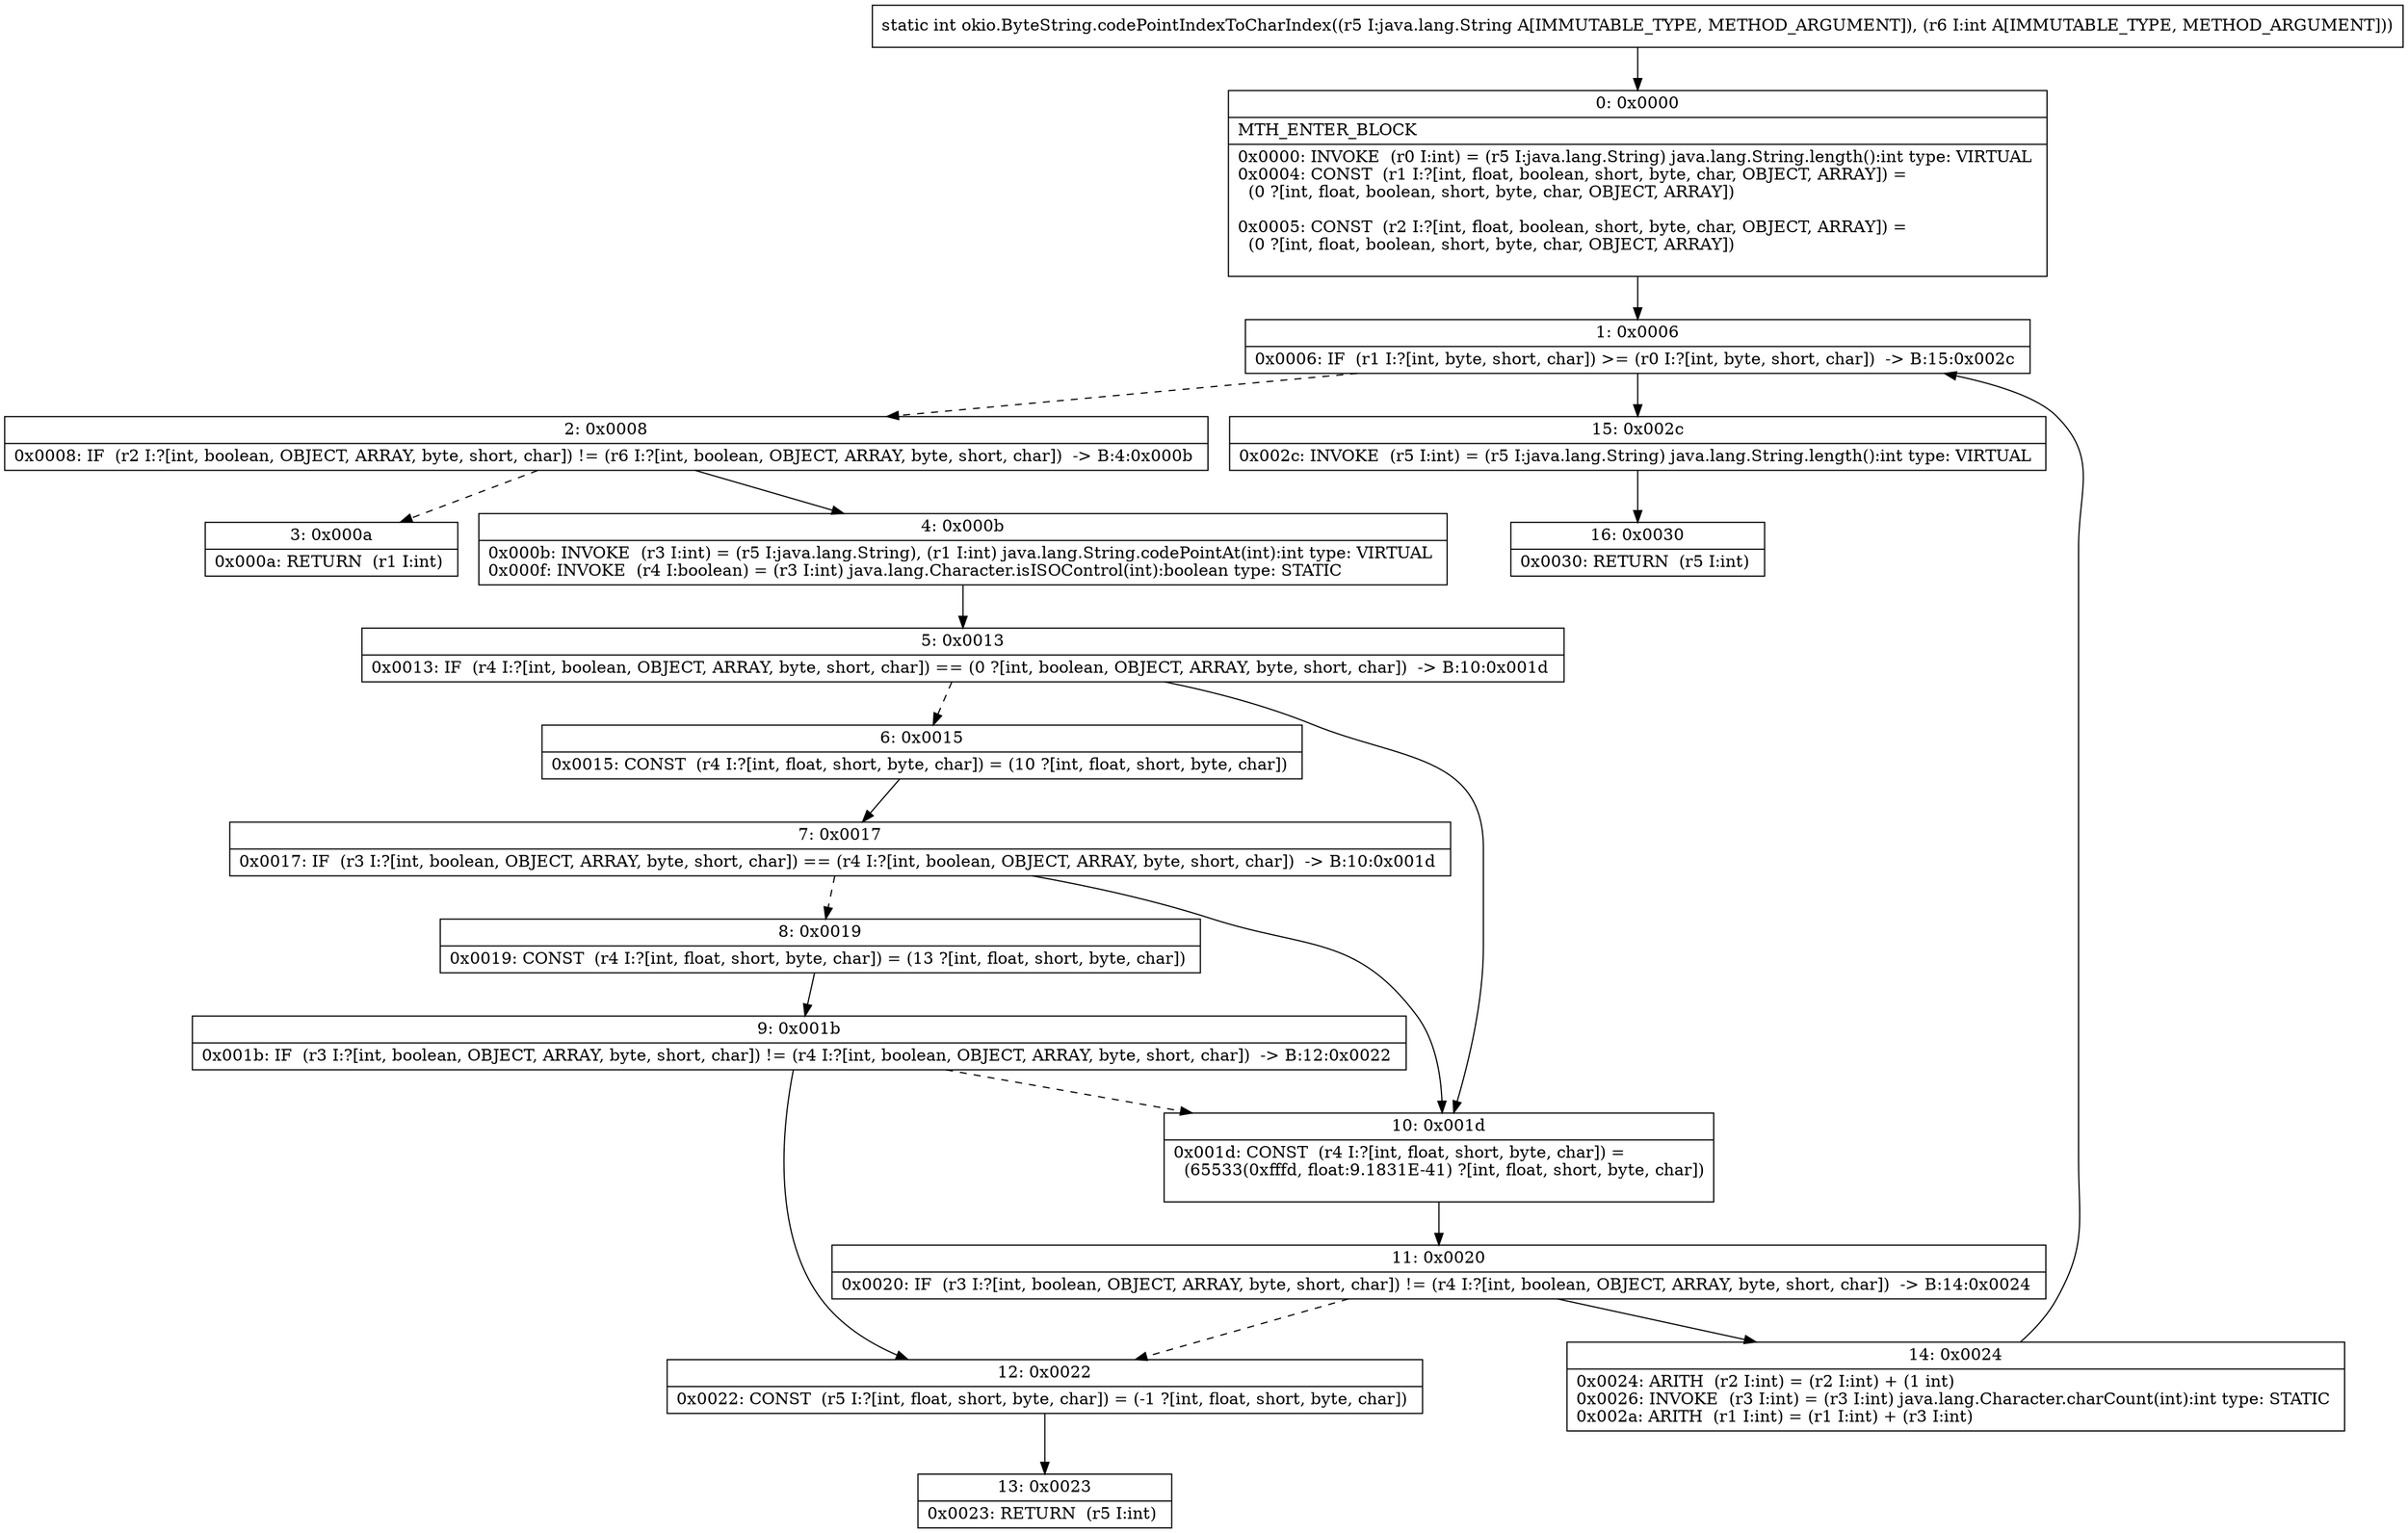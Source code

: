 digraph "CFG forokio.ByteString.codePointIndexToCharIndex(Ljava\/lang\/String;I)I" {
Node_0 [shape=record,label="{0\:\ 0x0000|MTH_ENTER_BLOCK\l|0x0000: INVOKE  (r0 I:int) = (r5 I:java.lang.String) java.lang.String.length():int type: VIRTUAL \l0x0004: CONST  (r1 I:?[int, float, boolean, short, byte, char, OBJECT, ARRAY]) = \l  (0 ?[int, float, boolean, short, byte, char, OBJECT, ARRAY])\l \l0x0005: CONST  (r2 I:?[int, float, boolean, short, byte, char, OBJECT, ARRAY]) = \l  (0 ?[int, float, boolean, short, byte, char, OBJECT, ARRAY])\l \l}"];
Node_1 [shape=record,label="{1\:\ 0x0006|0x0006: IF  (r1 I:?[int, byte, short, char]) \>= (r0 I:?[int, byte, short, char])  \-\> B:15:0x002c \l}"];
Node_2 [shape=record,label="{2\:\ 0x0008|0x0008: IF  (r2 I:?[int, boolean, OBJECT, ARRAY, byte, short, char]) != (r6 I:?[int, boolean, OBJECT, ARRAY, byte, short, char])  \-\> B:4:0x000b \l}"];
Node_3 [shape=record,label="{3\:\ 0x000a|0x000a: RETURN  (r1 I:int) \l}"];
Node_4 [shape=record,label="{4\:\ 0x000b|0x000b: INVOKE  (r3 I:int) = (r5 I:java.lang.String), (r1 I:int) java.lang.String.codePointAt(int):int type: VIRTUAL \l0x000f: INVOKE  (r4 I:boolean) = (r3 I:int) java.lang.Character.isISOControl(int):boolean type: STATIC \l}"];
Node_5 [shape=record,label="{5\:\ 0x0013|0x0013: IF  (r4 I:?[int, boolean, OBJECT, ARRAY, byte, short, char]) == (0 ?[int, boolean, OBJECT, ARRAY, byte, short, char])  \-\> B:10:0x001d \l}"];
Node_6 [shape=record,label="{6\:\ 0x0015|0x0015: CONST  (r4 I:?[int, float, short, byte, char]) = (10 ?[int, float, short, byte, char]) \l}"];
Node_7 [shape=record,label="{7\:\ 0x0017|0x0017: IF  (r3 I:?[int, boolean, OBJECT, ARRAY, byte, short, char]) == (r4 I:?[int, boolean, OBJECT, ARRAY, byte, short, char])  \-\> B:10:0x001d \l}"];
Node_8 [shape=record,label="{8\:\ 0x0019|0x0019: CONST  (r4 I:?[int, float, short, byte, char]) = (13 ?[int, float, short, byte, char]) \l}"];
Node_9 [shape=record,label="{9\:\ 0x001b|0x001b: IF  (r3 I:?[int, boolean, OBJECT, ARRAY, byte, short, char]) != (r4 I:?[int, boolean, OBJECT, ARRAY, byte, short, char])  \-\> B:12:0x0022 \l}"];
Node_10 [shape=record,label="{10\:\ 0x001d|0x001d: CONST  (r4 I:?[int, float, short, byte, char]) = \l  (65533(0xfffd, float:9.1831E\-41) ?[int, float, short, byte, char])\l \l}"];
Node_11 [shape=record,label="{11\:\ 0x0020|0x0020: IF  (r3 I:?[int, boolean, OBJECT, ARRAY, byte, short, char]) != (r4 I:?[int, boolean, OBJECT, ARRAY, byte, short, char])  \-\> B:14:0x0024 \l}"];
Node_12 [shape=record,label="{12\:\ 0x0022|0x0022: CONST  (r5 I:?[int, float, short, byte, char]) = (\-1 ?[int, float, short, byte, char]) \l}"];
Node_13 [shape=record,label="{13\:\ 0x0023|0x0023: RETURN  (r5 I:int) \l}"];
Node_14 [shape=record,label="{14\:\ 0x0024|0x0024: ARITH  (r2 I:int) = (r2 I:int) + (1 int) \l0x0026: INVOKE  (r3 I:int) = (r3 I:int) java.lang.Character.charCount(int):int type: STATIC \l0x002a: ARITH  (r1 I:int) = (r1 I:int) + (r3 I:int) \l}"];
Node_15 [shape=record,label="{15\:\ 0x002c|0x002c: INVOKE  (r5 I:int) = (r5 I:java.lang.String) java.lang.String.length():int type: VIRTUAL \l}"];
Node_16 [shape=record,label="{16\:\ 0x0030|0x0030: RETURN  (r5 I:int) \l}"];
MethodNode[shape=record,label="{static int okio.ByteString.codePointIndexToCharIndex((r5 I:java.lang.String A[IMMUTABLE_TYPE, METHOD_ARGUMENT]), (r6 I:int A[IMMUTABLE_TYPE, METHOD_ARGUMENT])) }"];
MethodNode -> Node_0;
Node_0 -> Node_1;
Node_1 -> Node_2[style=dashed];
Node_1 -> Node_15;
Node_2 -> Node_3[style=dashed];
Node_2 -> Node_4;
Node_4 -> Node_5;
Node_5 -> Node_6[style=dashed];
Node_5 -> Node_10;
Node_6 -> Node_7;
Node_7 -> Node_8[style=dashed];
Node_7 -> Node_10;
Node_8 -> Node_9;
Node_9 -> Node_10[style=dashed];
Node_9 -> Node_12;
Node_10 -> Node_11;
Node_11 -> Node_12[style=dashed];
Node_11 -> Node_14;
Node_12 -> Node_13;
Node_14 -> Node_1;
Node_15 -> Node_16;
}

